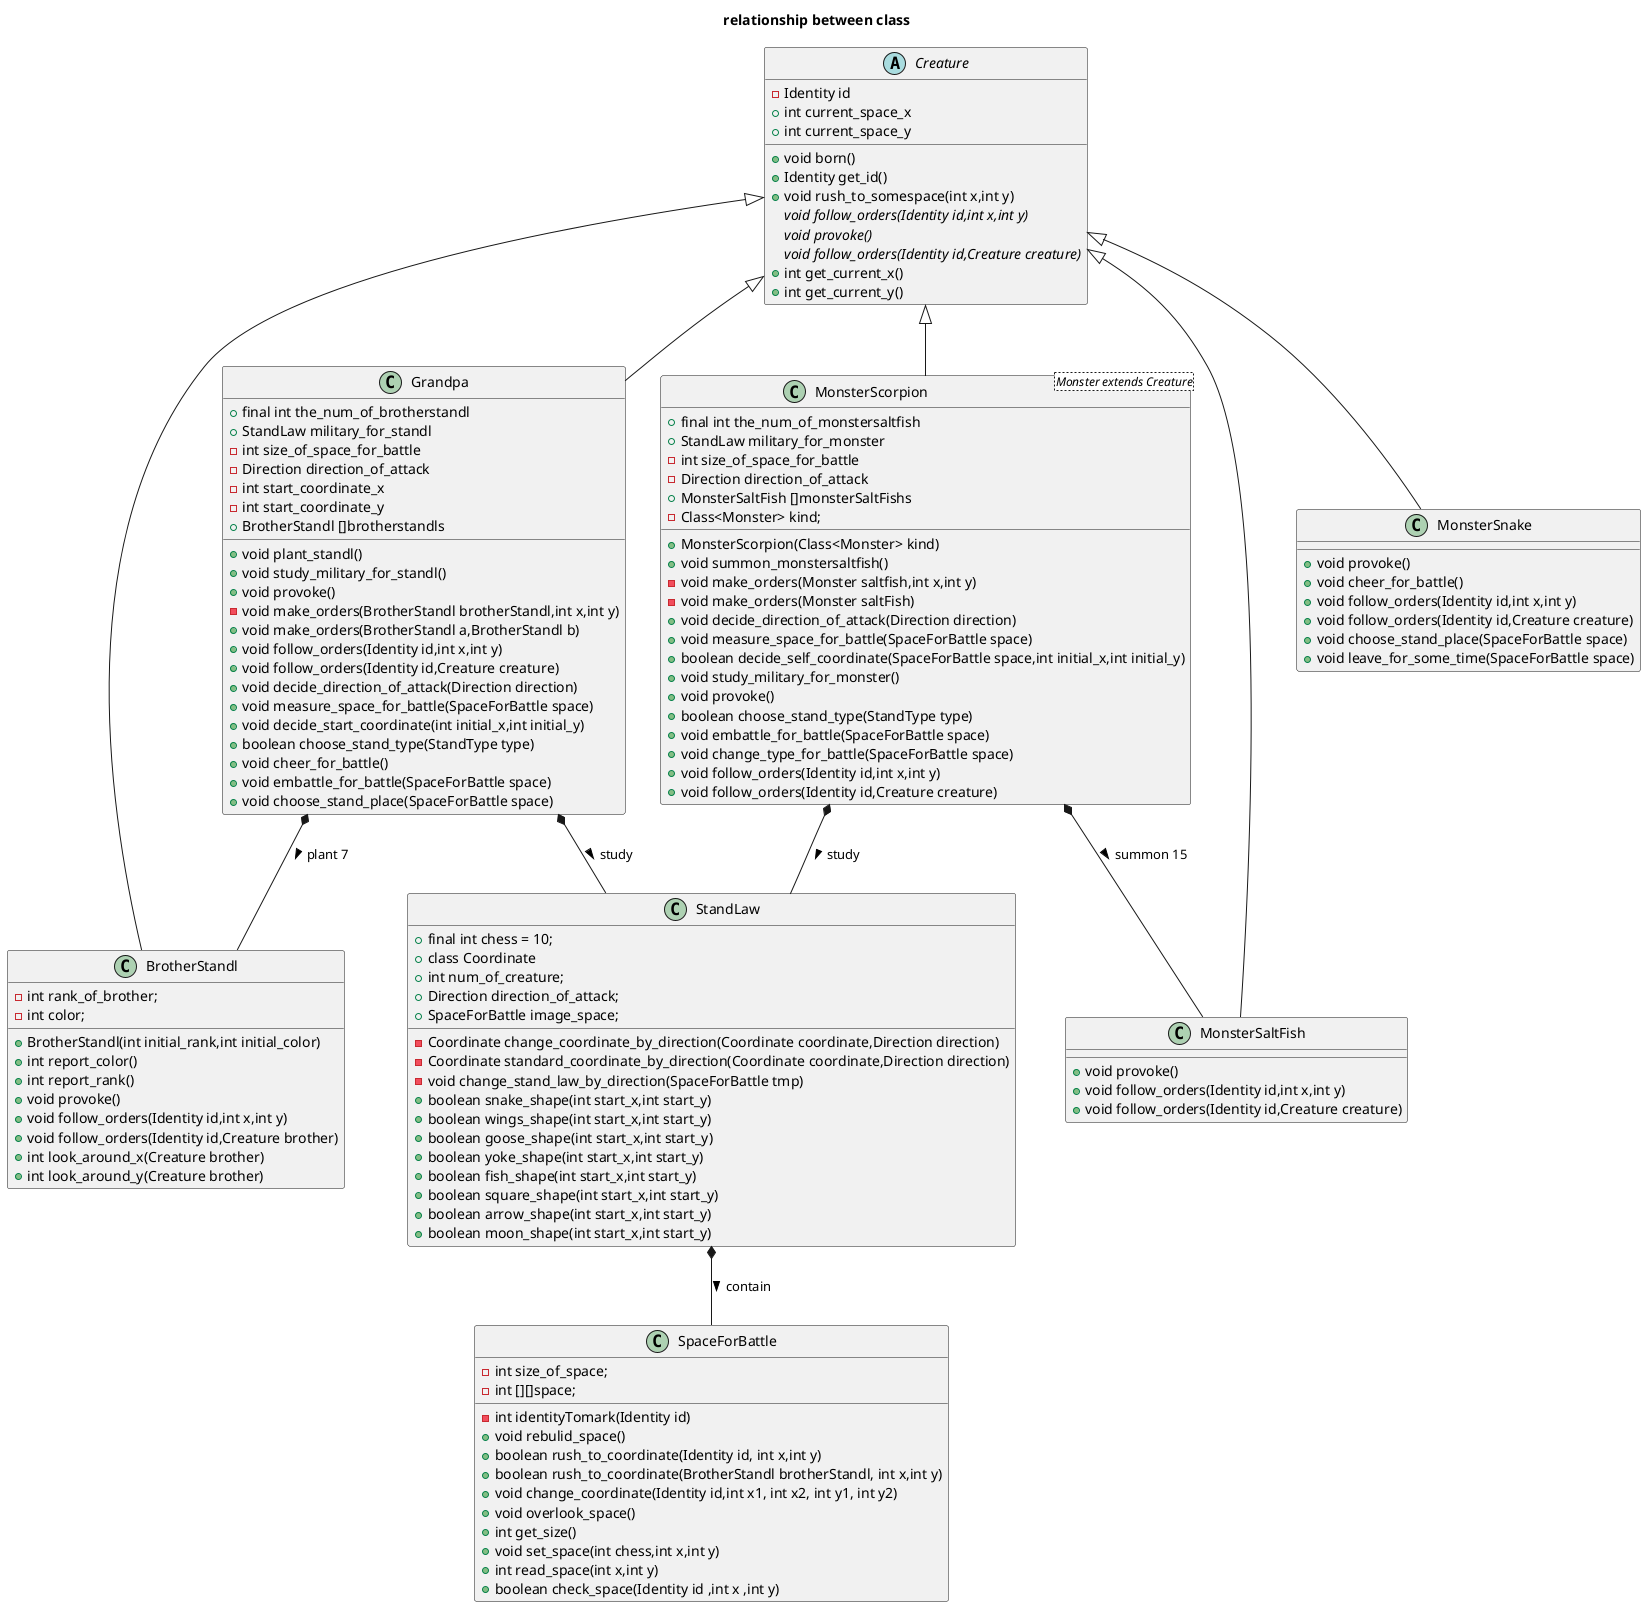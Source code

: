 @startuml 
title relationship between class

abstract  Creature{
-Identity id
+int current_space_x
+int current_space_y   
+void born()    
+Identity get_id()
+void rush_to_somespace(int x,int y)
{abstract}void follow_orders(Identity id,int x,int y)
{abstract}void provoke()
{abstract}void follow_orders(Identity id,Creature creature)
+int get_current_x()
+int get_current_y()
}

class Grandpa{

+final int the_num_of_brotherstandl
+StandLaw military_for_standl
-int size_of_space_for_battle
-Direction direction_of_attack
-int start_coordinate_x
-int start_coordinate_y
+BrotherStandl []brotherstandls
+void plant_standl()
+void study_military_for_standl()
+void provoke()
-void make_orders(BrotherStandl brotherStandl,int x,int y)    
+void make_orders(BrotherStandl a,BrotherStandl b)
+void follow_orders(Identity id,int x,int y)
+void follow_orders(Identity id,Creature creature)
+void decide_direction_of_attack(Direction direction)
+void measure_space_for_battle(SpaceForBattle space)
+void decide_start_coordinate(int initial_x,int initial_y)
+boolean choose_stand_type(StandType type)
+void cheer_for_battle()
+void embattle_for_battle(SpaceForBattle space)
+void choose_stand_place(SpaceForBattle space)
}
class BrotherStandl {
-int rank_of_brother;
-int color;
+BrotherStandl(int initial_rank,int initial_color)
+int report_color()
+int report_rank()
+void provoke()  
+void follow_orders(Identity id,int x,int y)
+void follow_orders(Identity id,Creature brother)
+int look_around_x(Creature brother)
+int look_around_y(Creature brother)
}


class MonsterSaltFish {
+void provoke()
+void follow_orders(Identity id,int x,int y)
+void follow_orders(Identity id,Creature creature)
}
class MonsterScorpion<Monster extends Creature>{    
+final int the_num_of_monstersaltfish
+StandLaw military_for_monster
-int size_of_space_for_battle
-Direction direction_of_attack
+MonsterSaltFish []monsterSaltFishs
-Class<Monster> kind;
+MonsterScorpion(Class<Monster> kind)
+void summon_monstersaltfish()
-void make_orders(Monster saltfish,int x,int y)
-void make_orders(Monster saltFish)
+void decide_direction_of_attack(Direction direction)
+void measure_space_for_battle(SpaceForBattle space)
+boolean decide_self_coordinate(SpaceForBattle space,int initial_x,int initial_y)
+void study_military_for_monster() 
+void provoke()
+boolean choose_stand_type(StandType type)
+void embattle_for_battle(SpaceForBattle space)
+void change_type_for_battle(SpaceForBattle space)
+void follow_orders(Identity id,int x,int y)
+void follow_orders(Identity id,Creature creature)
}

class MonsterSnake {
+void provoke()
+void cheer_for_battle() 
+void follow_orders(Identity id,int x,int y)
+void follow_orders(Identity id,Creature creature)
+void choose_stand_place(SpaceForBattle space)
+void leave_for_some_time(SpaceForBattle space)
}
class SpaceForBattle{
-int size_of_space;
-int [][]space;
-int identityTomark(Identity id)
+void rebulid_space()
+boolean rush_to_coordinate(Identity id, int x,int y) 
+boolean rush_to_coordinate(BrotherStandl brotherStandl, int x,int y)
+void change_coordinate(Identity id,int x1, int x2, int y1, int y2)
+void overlook_space()
+int get_size()
+void set_space(int chess,int x,int y)
+int read_space(int x,int y)
+boolean check_space(Identity id ,int x ,int y)
}
class StandLaw{
+final int chess = 10;
+class Coordinate
+int num_of_creature;
+Direction direction_of_attack;
+SpaceForBattle image_space;
-Coordinate change_coordinate_by_direction(Coordinate coordinate,Direction direction)
-Coordinate standard_coordinate_by_direction(Coordinate coordinate,Direction direction)   
-void change_stand_law_by_direction(SpaceForBattle tmp)
+boolean snake_shape(int start_x,int start_y)
+boolean wings_shape(int start_x,int start_y)
+boolean goose_shape(int start_x,int start_y)
+boolean yoke_shape(int start_x,int start_y)  
+boolean fish_shape(int start_x,int start_y)   
+boolean square_shape(int start_x,int start_y)  
+boolean arrow_shape(int start_x,int start_y)   
+boolean moon_shape(int start_x,int start_y)
}
Creature <|--Grandpa
Creature <|--BrotherStandl
Creature <|--MonsterSaltFish
Creature <|--MonsterScorpion
Creature <|--MonsterSnake
StandLaw *--SpaceForBattle :contain >
Grandpa *--BrotherStandl : plant 7 >
MonsterScorpion *--MonsterSaltFish : summon 15 >
Grandpa *--StandLaw : study >
MonsterScorpion *--StandLaw : study >

@enduml





